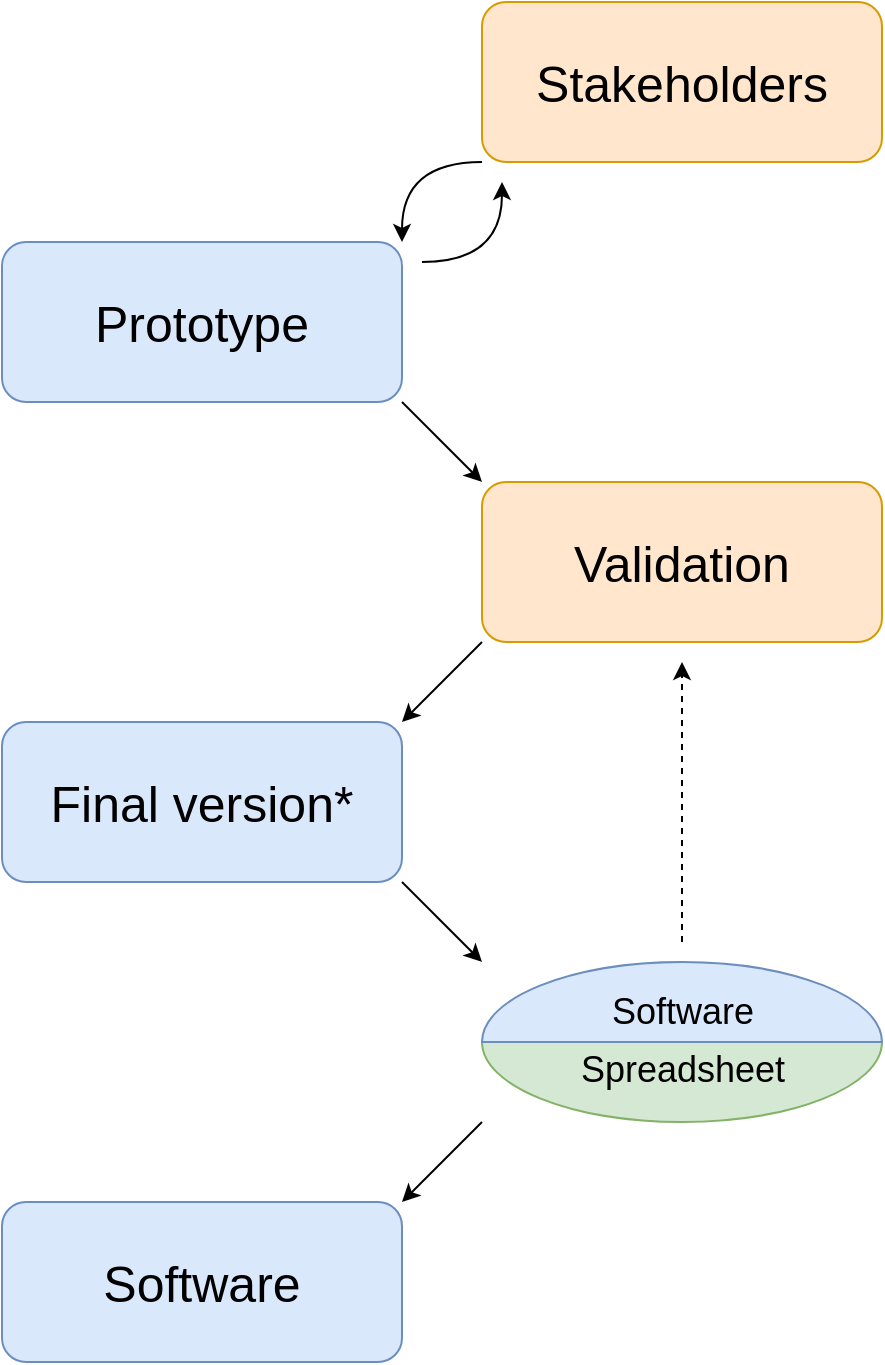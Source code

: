 <mxfile version="21.1.6" type="device">
  <diagram name="Side-1" id="1YU8_MNbhvouh8EKnfR-">
    <mxGraphModel dx="1105" dy="618" grid="1" gridSize="10" guides="1" tooltips="1" connect="1" arrows="1" fold="1" page="1" pageScale="1" pageWidth="827" pageHeight="1169" math="0" shadow="0">
      <root>
        <mxCell id="0" />
        <mxCell id="1" parent="0" />
        <mxCell id="IJsgIW7P-tq8mwI-uRSP-17" value="" style="verticalLabelPosition=bottom;verticalAlign=top;html=1;shape=mxgraph.basic.half_circle;fontFamily=Helvetica;fontSize=11;fillColor=#d5e8d4;strokeColor=#82b366;" vertex="1" parent="1">
          <mxGeometry x="360" y="960" width="200" height="40" as="geometry" />
        </mxCell>
        <mxCell id="IJsgIW7P-tq8mwI-uRSP-18" value="" style="verticalLabelPosition=bottom;verticalAlign=top;html=1;shape=mxgraph.basic.half_circle;fontFamily=Helvetica;fontSize=11;rotation=-180;fillColor=#dae8fc;strokeColor=#6c8ebf;" vertex="1" parent="1">
          <mxGeometry x="360" y="920" width="200" height="40" as="geometry" />
        </mxCell>
        <mxCell id="IJsgIW7P-tq8mwI-uRSP-3" style="rounded=0;orthogonalLoop=1;jettySize=auto;html=1;exitX=0;exitY=1;exitDx=0;exitDy=0;entryX=1;entryY=0;entryDx=0;entryDy=0;edgeStyle=orthogonalEdgeStyle;curved=1;" edge="1" parent="1" source="IJsgIW7P-tq8mwI-uRSP-1" target="IJsgIW7P-tq8mwI-uRSP-2">
          <mxGeometry relative="1" as="geometry">
            <Array as="points">
              <mxPoint x="320" y="520" />
            </Array>
          </mxGeometry>
        </mxCell>
        <mxCell id="IJsgIW7P-tq8mwI-uRSP-1" value="&lt;font style=&quot;font-size: 25px;&quot;&gt;Stakeholders&lt;/font&gt;" style="rounded=1;whiteSpace=wrap;html=1;fillColor=#ffe6cc;strokeColor=#d79b00;" vertex="1" parent="1">
          <mxGeometry x="360" y="440" width="200" height="80" as="geometry" />
        </mxCell>
        <mxCell id="IJsgIW7P-tq8mwI-uRSP-6" style="rounded=0;orthogonalLoop=1;jettySize=auto;html=1;exitX=1;exitY=1;exitDx=0;exitDy=0;entryX=0;entryY=0;entryDx=0;entryDy=0;" edge="1" parent="1" source="IJsgIW7P-tq8mwI-uRSP-2" target="IJsgIW7P-tq8mwI-uRSP-5">
          <mxGeometry relative="1" as="geometry" />
        </mxCell>
        <mxCell id="IJsgIW7P-tq8mwI-uRSP-2" value="&lt;font style=&quot;font-size: 25px;&quot;&gt;Prototype&lt;/font&gt;" style="rounded=1;whiteSpace=wrap;html=1;fillColor=#dae8fc;strokeColor=#6c8ebf;" vertex="1" parent="1">
          <mxGeometry x="120" y="560" width="200" height="80" as="geometry" />
        </mxCell>
        <mxCell id="IJsgIW7P-tq8mwI-uRSP-4" style="rounded=0;orthogonalLoop=1;jettySize=auto;html=1;exitX=0;exitY=1;exitDx=0;exitDy=0;entryX=1;entryY=0;entryDx=0;entryDy=0;edgeStyle=orthogonalEdgeStyle;curved=1;" edge="1" parent="1">
          <mxGeometry relative="1" as="geometry">
            <mxPoint x="330" y="570" as="sourcePoint" />
            <mxPoint x="370" y="530" as="targetPoint" />
            <Array as="points">
              <mxPoint x="370" y="570" />
            </Array>
          </mxGeometry>
        </mxCell>
        <mxCell id="IJsgIW7P-tq8mwI-uRSP-8" style="rounded=0;orthogonalLoop=1;jettySize=auto;html=1;exitX=0;exitY=1;exitDx=0;exitDy=0;entryX=1;entryY=0;entryDx=0;entryDy=0;" edge="1" parent="1" source="IJsgIW7P-tq8mwI-uRSP-5" target="IJsgIW7P-tq8mwI-uRSP-7">
          <mxGeometry relative="1" as="geometry" />
        </mxCell>
        <mxCell id="IJsgIW7P-tq8mwI-uRSP-5" value="&lt;font style=&quot;font-size: 25px;&quot;&gt;Validation&lt;/font&gt;" style="rounded=1;whiteSpace=wrap;html=1;fillColor=#ffe6cc;strokeColor=#d79b00;" vertex="1" parent="1">
          <mxGeometry x="360" y="680" width="200" height="80" as="geometry" />
        </mxCell>
        <mxCell id="IJsgIW7P-tq8mwI-uRSP-11" style="edgeStyle=none;shape=connector;rounded=0;orthogonalLoop=1;jettySize=auto;html=1;exitX=1;exitY=1;exitDx=0;exitDy=0;labelBackgroundColor=default;strokeColor=default;fontFamily=Helvetica;fontSize=11;fontColor=default;endArrow=classic;" edge="1" parent="1" source="IJsgIW7P-tq8mwI-uRSP-7">
          <mxGeometry relative="1" as="geometry">
            <mxPoint x="360" y="920" as="targetPoint" />
          </mxGeometry>
        </mxCell>
        <mxCell id="IJsgIW7P-tq8mwI-uRSP-7" value="&lt;font style=&quot;font-size: 25px;&quot;&gt;Final version*&lt;/font&gt;" style="rounded=1;whiteSpace=wrap;html=1;fillColor=#dae8fc;strokeColor=#6c8ebf;" vertex="1" parent="1">
          <mxGeometry x="120" y="800" width="200" height="80" as="geometry" />
        </mxCell>
        <mxCell id="IJsgIW7P-tq8mwI-uRSP-12" style="edgeStyle=none;shape=connector;rounded=0;orthogonalLoop=1;jettySize=auto;html=1;labelBackgroundColor=default;strokeColor=default;fontFamily=Helvetica;fontSize=11;fontColor=default;endArrow=classic;dashed=1;" edge="1" parent="1">
          <mxGeometry relative="1" as="geometry">
            <mxPoint x="460" y="770" as="targetPoint" />
            <mxPoint x="460" y="910" as="sourcePoint" />
          </mxGeometry>
        </mxCell>
        <mxCell id="IJsgIW7P-tq8mwI-uRSP-14" style="edgeStyle=none;shape=connector;rounded=0;orthogonalLoop=1;jettySize=auto;html=1;labelBackgroundColor=default;strokeColor=default;fontFamily=Helvetica;fontSize=11;fontColor=default;endArrow=classic;" edge="1" parent="1">
          <mxGeometry relative="1" as="geometry">
            <mxPoint x="360" y="1000" as="sourcePoint" />
            <mxPoint x="320" y="1040" as="targetPoint" />
          </mxGeometry>
        </mxCell>
        <mxCell id="IJsgIW7P-tq8mwI-uRSP-16" value="&lt;font style=&quot;font-size: 25px;&quot;&gt;Software&lt;/font&gt;" style="rounded=1;whiteSpace=wrap;html=1;fillColor=#dae8fc;strokeColor=#6c8ebf;" vertex="1" parent="1">
          <mxGeometry x="120" y="1040" width="200" height="80" as="geometry" />
        </mxCell>
        <mxCell id="IJsgIW7P-tq8mwI-uRSP-19" value="&lt;p style=&quot;line-height: 110%;&quot;&gt;&lt;font style=&quot;font-size: 18px;&quot;&gt;Software&lt;br style=&quot;border-color: var(--border-color);&quot;&gt;&lt;br style=&quot;border-color: var(--border-color);&quot;&gt;Spreadsheet&lt;/font&gt;&lt;/p&gt;" style="text;html=1;align=center;verticalAlign=middle;resizable=0;points=[];autosize=1;strokeColor=none;fillColor=none;fontSize=11;fontFamily=Helvetica;fontColor=default;" vertex="1" parent="1">
          <mxGeometry x="395" y="920" width="130" height="80" as="geometry" />
        </mxCell>
      </root>
    </mxGraphModel>
  </diagram>
</mxfile>
